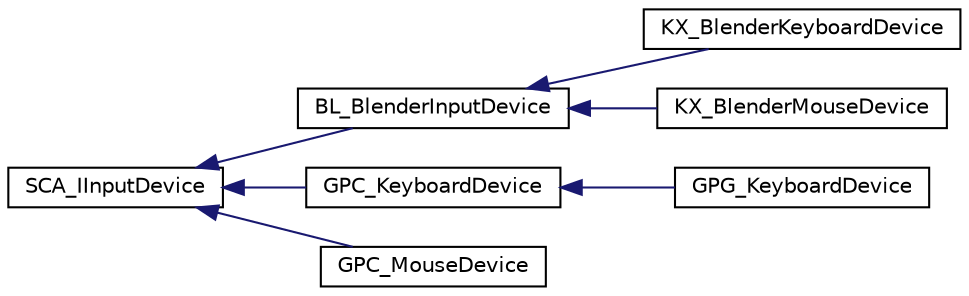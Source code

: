 digraph G
{
  edge [fontname="Helvetica",fontsize="10",labelfontname="Helvetica",labelfontsize="10"];
  node [fontname="Helvetica",fontsize="10",shape=record];
  rankdir=LR;
  Node1 [label="SCA_IInputDevice",height=0.2,width=0.4,color="black", fillcolor="white", style="filled",URL="$d9/d20/classSCA__IInputDevice.html"];
  Node1 -> Node2 [dir=back,color="midnightblue",fontsize="10",style="solid",fontname="Helvetica"];
  Node2 [label="BL_BlenderInputDevice",height=0.2,width=0.4,color="black", fillcolor="white", style="filled",URL="$df/d06/classBL__BlenderInputDevice.html"];
  Node2 -> Node3 [dir=back,color="midnightblue",fontsize="10",style="solid",fontname="Helvetica"];
  Node3 [label="KX_BlenderKeyboardDevice",height=0.2,width=0.4,color="black", fillcolor="white", style="filled",URL="$d1/d7b/classKX__BlenderKeyboardDevice.html"];
  Node2 -> Node4 [dir=back,color="midnightblue",fontsize="10",style="solid",fontname="Helvetica"];
  Node4 [label="KX_BlenderMouseDevice",height=0.2,width=0.4,color="black", fillcolor="white", style="filled",URL="$df/dc3/classKX__BlenderMouseDevice.html"];
  Node1 -> Node5 [dir=back,color="midnightblue",fontsize="10",style="solid",fontname="Helvetica"];
  Node5 [label="GPC_KeyboardDevice",height=0.2,width=0.4,color="black", fillcolor="white", style="filled",URL="$df/d2d/classGPC__KeyboardDevice.html"];
  Node5 -> Node6 [dir=back,color="midnightblue",fontsize="10",style="solid",fontname="Helvetica"];
  Node6 [label="GPG_KeyboardDevice",height=0.2,width=0.4,color="black", fillcolor="white", style="filled",URL="$d3/d8a/classGPG__KeyboardDevice.html"];
  Node1 -> Node7 [dir=back,color="midnightblue",fontsize="10",style="solid",fontname="Helvetica"];
  Node7 [label="GPC_MouseDevice",height=0.2,width=0.4,color="black", fillcolor="white", style="filled",URL="$d2/d14/classGPC__MouseDevice.html"];
}
